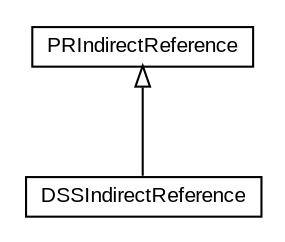 #!/usr/local/bin/dot
#
# Class diagram 
# Generated by UMLGraph version R5_6-24-gf6e263 (http://www.umlgraph.org/)
#

digraph G {
	edge [fontname="arial",fontsize=10,labelfontname="arial",labelfontsize=10];
	node [fontname="arial",fontsize=10,shape=plaintext];
	nodesep=0.25;
	ranksep=0.5;
	// com.lowagie.text.pdf.DSSIndirectReference
	c89903 [label=<<table title="com.lowagie.text.pdf.DSSIndirectReference" border="0" cellborder="1" cellspacing="0" cellpadding="2" port="p" href="./DSSIndirectReference.html">
		<tr><td><table border="0" cellspacing="0" cellpadding="1">
<tr><td align="center" balign="center"> DSSIndirectReference </td></tr>
		</table></td></tr>
		</table>>, URL="./DSSIndirectReference.html", fontname="arial", fontcolor="black", fontsize=10.0];
	//com.lowagie.text.pdf.DSSIndirectReference extends com.lowagie.text.pdf.PRIndirectReference
	c89965:p -> c89903:p [dir=back,arrowtail=empty];
	// com.lowagie.text.pdf.PRIndirectReference
	c89965 [label=<<table title="com.lowagie.text.pdf.PRIndirectReference" border="0" cellborder="1" cellspacing="0" cellpadding="2" port="p" href="http://java.sun.com/j2se/1.4.2/docs/api/com/lowagie/text/pdf/PRIndirectReference.html">
		<tr><td><table border="0" cellspacing="0" cellpadding="1">
<tr><td align="center" balign="center"> PRIndirectReference </td></tr>
		</table></td></tr>
		</table>>, URL="http://java.sun.com/j2se/1.4.2/docs/api/com/lowagie/text/pdf/PRIndirectReference.html", fontname="arial", fontcolor="black", fontsize=10.0];
}

